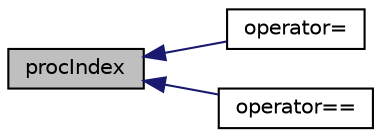 digraph "procIndex"
{
  bgcolor="transparent";
  edge [fontname="Helvetica",fontsize="10",labelfontname="Helvetica",labelfontsize="10"];
  node [fontname="Helvetica",fontsize="10",shape=record];
  rankdir="LR";
  Node92 [label="procIndex",height=0.2,width=0.4,color="black", fillcolor="grey75", style="filled", fontcolor="black"];
  Node92 -> Node93 [dir="back",color="midnightblue",fontsize="10",style="solid",fontname="Helvetica"];
  Node93 [label="operator=",height=0.2,width=0.4,color="black",URL="$a32561.html#ad1dfb4a7cef3e0bd507b6bf2a5f5096e"];
  Node92 -> Node94 [dir="back",color="midnightblue",fontsize="10",style="solid",fontname="Helvetica"];
  Node94 [label="operator==",height=0.2,width=0.4,color="black",URL="$a32561.html#ab7de6f8211f72e94224c4b71ce0d92d0"];
}
